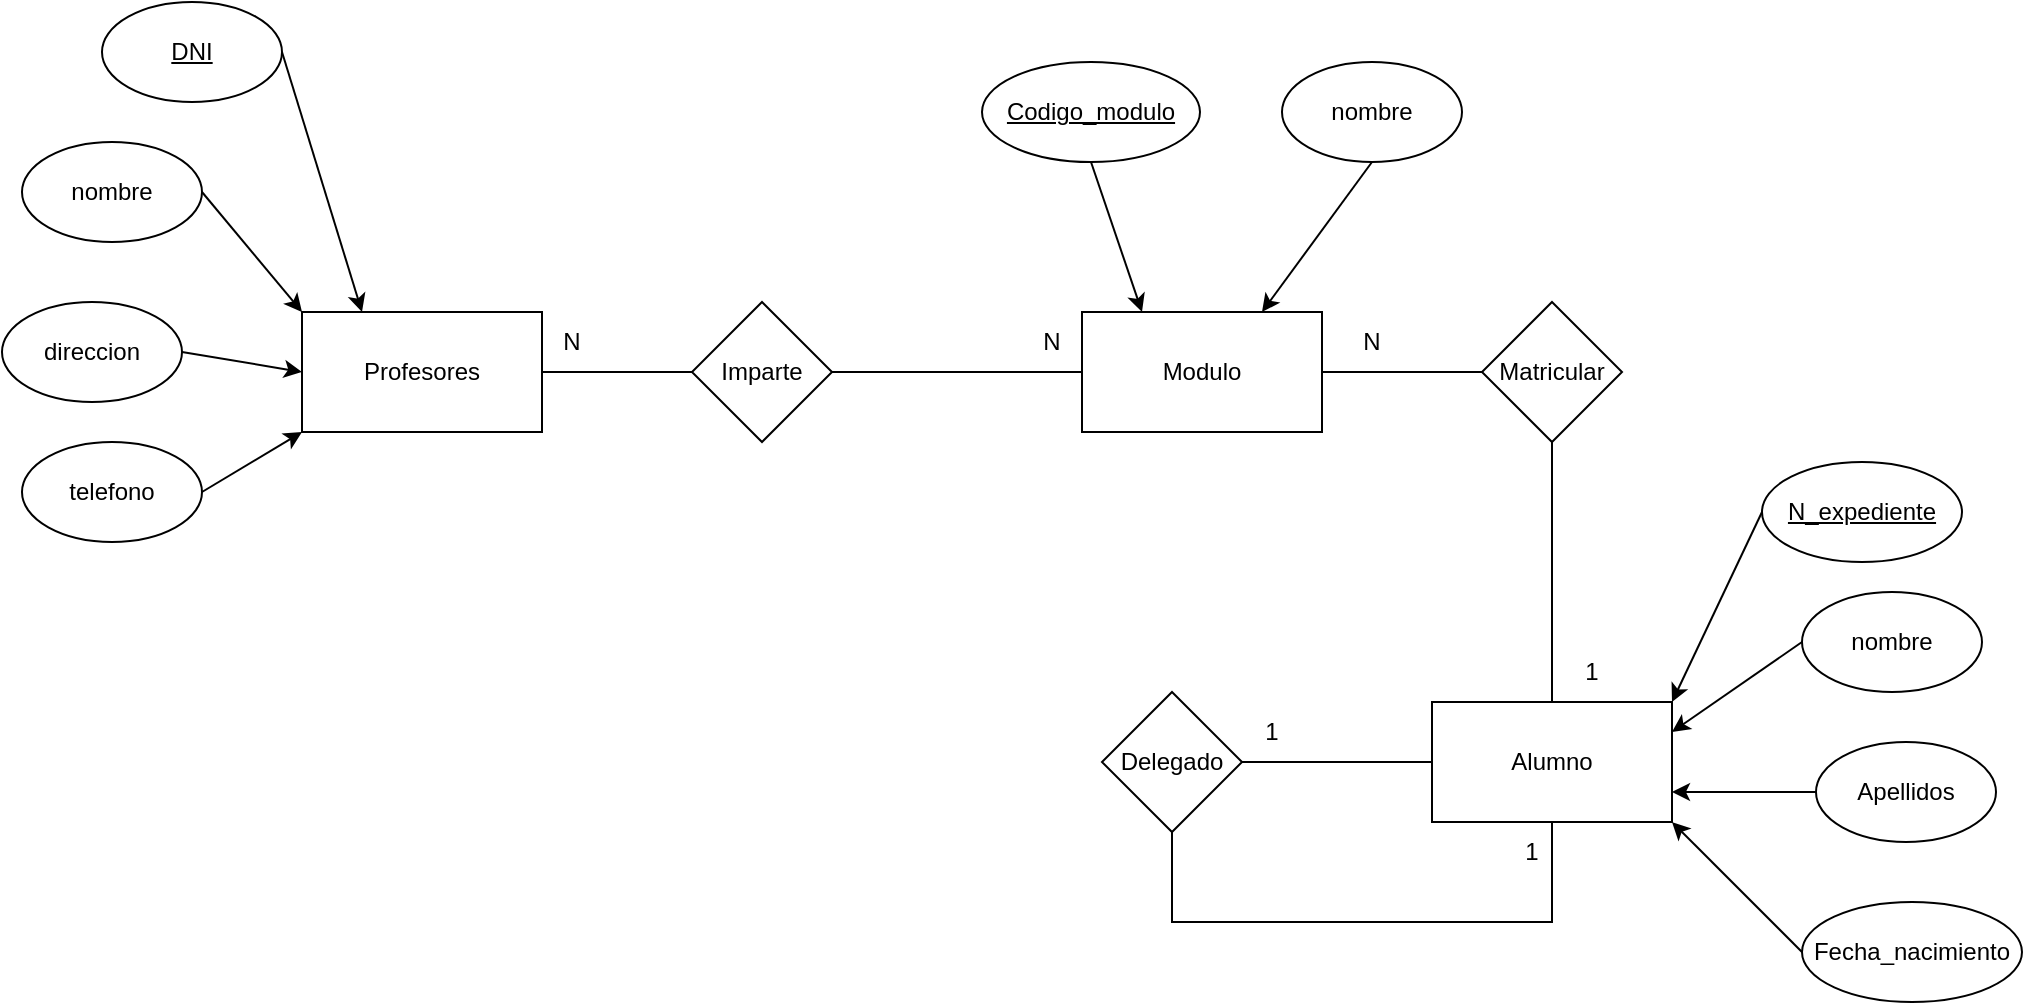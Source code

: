<mxfile version="24.6.4" type="github">
  <diagram name="Página-1" id="PyifgO8BFb64cpr1a7OR">
    <mxGraphModel dx="2394" dy="1251" grid="1" gridSize="10" guides="1" tooltips="1" connect="1" arrows="1" fold="1" page="1" pageScale="1" pageWidth="827" pageHeight="1169" math="0" shadow="0">
      <root>
        <mxCell id="0" />
        <mxCell id="1" parent="0" />
        <mxCell id="H4qmeB2u3oznIAtk8Gsr-1" value="Profesores" style="rounded=0;whiteSpace=wrap;html=1;strokeColor=default;align=center;verticalAlign=middle;fontFamily=Helvetica;fontSize=12;fontColor=default;fillColor=default;" vertex="1" parent="1">
          <mxGeometry x="520" y="535" width="120" height="60" as="geometry" />
        </mxCell>
        <mxCell id="H4qmeB2u3oznIAtk8Gsr-2" value="Modulo" style="rounded=0;whiteSpace=wrap;html=1;strokeColor=default;align=center;verticalAlign=middle;fontFamily=Helvetica;fontSize=12;fontColor=default;fillColor=default;" vertex="1" parent="1">
          <mxGeometry x="910" y="535" width="120" height="60" as="geometry" />
        </mxCell>
        <mxCell id="H4qmeB2u3oznIAtk8Gsr-3" value="Alumno" style="rounded=0;whiteSpace=wrap;html=1;strokeColor=default;align=center;verticalAlign=middle;fontFamily=Helvetica;fontSize=12;fontColor=default;fillColor=default;" vertex="1" parent="1">
          <mxGeometry x="1085" y="730" width="120" height="60" as="geometry" />
        </mxCell>
        <mxCell id="H4qmeB2u3oznIAtk8Gsr-4" value="&lt;u&gt;DNI&lt;/u&gt;" style="ellipse;whiteSpace=wrap;html=1;" vertex="1" parent="1">
          <mxGeometry x="420" y="380" width="90" height="50" as="geometry" />
        </mxCell>
        <mxCell id="H4qmeB2u3oznIAtk8Gsr-5" value="nombre" style="ellipse;whiteSpace=wrap;html=1;" vertex="1" parent="1">
          <mxGeometry x="380" y="450" width="90" height="50" as="geometry" />
        </mxCell>
        <mxCell id="H4qmeB2u3oznIAtk8Gsr-6" value="direccion" style="ellipse;whiteSpace=wrap;html=1;" vertex="1" parent="1">
          <mxGeometry x="370" y="530" width="90" height="50" as="geometry" />
        </mxCell>
        <mxCell id="H4qmeB2u3oznIAtk8Gsr-7" value="telefono" style="ellipse;whiteSpace=wrap;html=1;" vertex="1" parent="1">
          <mxGeometry x="380" y="600" width="90" height="50" as="geometry" />
        </mxCell>
        <mxCell id="H4qmeB2u3oznIAtk8Gsr-8" value="" style="endArrow=classic;html=1;rounded=0;exitX=1;exitY=0.5;exitDx=0;exitDy=0;entryX=0.25;entryY=0;entryDx=0;entryDy=0;" edge="1" parent="1" source="H4qmeB2u3oznIAtk8Gsr-4" target="H4qmeB2u3oznIAtk8Gsr-1">
          <mxGeometry width="50" height="50" relative="1" as="geometry">
            <mxPoint x="760" y="670" as="sourcePoint" />
            <mxPoint x="810" y="620" as="targetPoint" />
          </mxGeometry>
        </mxCell>
        <mxCell id="H4qmeB2u3oznIAtk8Gsr-9" value="" style="endArrow=classic;html=1;rounded=0;exitX=1;exitY=0.5;exitDx=0;exitDy=0;entryX=0;entryY=0;entryDx=0;entryDy=0;" edge="1" parent="1" source="H4qmeB2u3oznIAtk8Gsr-5" target="H4qmeB2u3oznIAtk8Gsr-1">
          <mxGeometry width="50" height="50" relative="1" as="geometry">
            <mxPoint x="680" y="645" as="sourcePoint" />
            <mxPoint x="730" y="740" as="targetPoint" />
          </mxGeometry>
        </mxCell>
        <mxCell id="H4qmeB2u3oznIAtk8Gsr-10" value="" style="endArrow=classic;html=1;rounded=0;exitX=1;exitY=0.5;exitDx=0;exitDy=0;entryX=0;entryY=0.5;entryDx=0;entryDy=0;entryPerimeter=0;" edge="1" parent="1" source="H4qmeB2u3oznIAtk8Gsr-6" target="H4qmeB2u3oznIAtk8Gsr-1">
          <mxGeometry width="50" height="50" relative="1" as="geometry">
            <mxPoint x="690" y="655" as="sourcePoint" />
            <mxPoint x="740" y="750" as="targetPoint" />
          </mxGeometry>
        </mxCell>
        <mxCell id="H4qmeB2u3oznIAtk8Gsr-11" value="" style="endArrow=classic;html=1;rounded=0;exitX=1;exitY=0.5;exitDx=0;exitDy=0;entryX=0;entryY=1;entryDx=0;entryDy=0;" edge="1" parent="1" source="H4qmeB2u3oznIAtk8Gsr-7" target="H4qmeB2u3oznIAtk8Gsr-1">
          <mxGeometry width="50" height="50" relative="1" as="geometry">
            <mxPoint x="700" y="665" as="sourcePoint" />
            <mxPoint x="750" y="760" as="targetPoint" />
          </mxGeometry>
        </mxCell>
        <mxCell id="H4qmeB2u3oznIAtk8Gsr-12" value="Imparte" style="rhombus;whiteSpace=wrap;html=1;" vertex="1" parent="1">
          <mxGeometry x="715" y="530" width="70" height="70" as="geometry" />
        </mxCell>
        <mxCell id="H4qmeB2u3oznIAtk8Gsr-13" value="&lt;u&gt;Codigo_modulo&lt;/u&gt;" style="ellipse;whiteSpace=wrap;html=1;" vertex="1" parent="1">
          <mxGeometry x="860" y="410" width="109" height="50" as="geometry" />
        </mxCell>
        <mxCell id="H4qmeB2u3oznIAtk8Gsr-14" value="nombre" style="ellipse;whiteSpace=wrap;html=1;" vertex="1" parent="1">
          <mxGeometry x="1010" y="410" width="90" height="50" as="geometry" />
        </mxCell>
        <mxCell id="H4qmeB2u3oznIAtk8Gsr-15" value="" style="endArrow=classic;html=1;rounded=0;exitX=0.5;exitY=1;exitDx=0;exitDy=0;entryX=0.25;entryY=0;entryDx=0;entryDy=0;" edge="1" parent="1" source="H4qmeB2u3oznIAtk8Gsr-13" target="H4qmeB2u3oznIAtk8Gsr-2">
          <mxGeometry width="50" height="50" relative="1" as="geometry">
            <mxPoint x="680" y="645" as="sourcePoint" />
            <mxPoint x="730" y="740" as="targetPoint" />
          </mxGeometry>
        </mxCell>
        <mxCell id="H4qmeB2u3oznIAtk8Gsr-16" value="" style="endArrow=classic;html=1;rounded=0;exitX=0.5;exitY=1;exitDx=0;exitDy=0;entryX=0.75;entryY=0;entryDx=0;entryDy=0;" edge="1" parent="1" source="H4qmeB2u3oznIAtk8Gsr-14" target="H4qmeB2u3oznIAtk8Gsr-2">
          <mxGeometry width="50" height="50" relative="1" as="geometry">
            <mxPoint x="934" y="470" as="sourcePoint" />
            <mxPoint x="950" y="545" as="targetPoint" />
          </mxGeometry>
        </mxCell>
        <mxCell id="H4qmeB2u3oznIAtk8Gsr-17" value="N" style="text;html=1;align=center;verticalAlign=middle;whiteSpace=wrap;rounded=0;" vertex="1" parent="1">
          <mxGeometry x="640" y="535" width="30" height="30" as="geometry" />
        </mxCell>
        <mxCell id="H4qmeB2u3oznIAtk8Gsr-18" value="N" style="text;html=1;align=center;verticalAlign=middle;whiteSpace=wrap;rounded=0;" vertex="1" parent="1">
          <mxGeometry x="880" y="535" width="30" height="30" as="geometry" />
        </mxCell>
        <mxCell id="H4qmeB2u3oznIAtk8Gsr-19" value="Matricular" style="rhombus;whiteSpace=wrap;html=1;" vertex="1" parent="1">
          <mxGeometry x="1110" y="530" width="70" height="70" as="geometry" />
        </mxCell>
        <mxCell id="H4qmeB2u3oznIAtk8Gsr-20" value="1" style="text;html=1;align=center;verticalAlign=middle;whiteSpace=wrap;rounded=0;" vertex="1" parent="1">
          <mxGeometry x="1150" y="700" width="30" height="30" as="geometry" />
        </mxCell>
        <mxCell id="H4qmeB2u3oznIAtk8Gsr-21" value="N" style="text;html=1;align=center;verticalAlign=middle;whiteSpace=wrap;rounded=0;" vertex="1" parent="1">
          <mxGeometry x="1040" y="535" width="30" height="30" as="geometry" />
        </mxCell>
        <mxCell id="H4qmeB2u3oznIAtk8Gsr-22" value="nombre" style="ellipse;whiteSpace=wrap;html=1;" vertex="1" parent="1">
          <mxGeometry x="1270" y="675" width="90" height="50" as="geometry" />
        </mxCell>
        <mxCell id="H4qmeB2u3oznIAtk8Gsr-23" value="Apellidos" style="ellipse;whiteSpace=wrap;html=1;" vertex="1" parent="1">
          <mxGeometry x="1277" y="750" width="90" height="50" as="geometry" />
        </mxCell>
        <mxCell id="H4qmeB2u3oznIAtk8Gsr-24" value="Fecha_nacimiento" style="ellipse;whiteSpace=wrap;html=1;" vertex="1" parent="1">
          <mxGeometry x="1270" y="830" width="110" height="50" as="geometry" />
        </mxCell>
        <mxCell id="H4qmeB2u3oznIAtk8Gsr-25" value="" style="endArrow=classic;html=1;rounded=0;exitX=0;exitY=0.5;exitDx=0;exitDy=0;entryX=1;entryY=0;entryDx=0;entryDy=0;" edge="1" parent="1" source="H4qmeB2u3oznIAtk8Gsr-26" target="H4qmeB2u3oznIAtk8Gsr-3">
          <mxGeometry width="50" height="50" relative="1" as="geometry">
            <mxPoint x="1160" y="920" as="sourcePoint" />
            <mxPoint x="1210" y="1015" as="targetPoint" />
          </mxGeometry>
        </mxCell>
        <mxCell id="H4qmeB2u3oznIAtk8Gsr-26" value="&lt;u&gt;N_expediente&lt;/u&gt;" style="ellipse;whiteSpace=wrap;html=1;" vertex="1" parent="1">
          <mxGeometry x="1250" y="610" width="100" height="50" as="geometry" />
        </mxCell>
        <mxCell id="H4qmeB2u3oznIAtk8Gsr-27" value="" style="endArrow=classic;html=1;rounded=0;exitX=0;exitY=0.5;exitDx=0;exitDy=0;entryX=1;entryY=0.25;entryDx=0;entryDy=0;" edge="1" parent="1" source="H4qmeB2u3oznIAtk8Gsr-22" target="H4qmeB2u3oznIAtk8Gsr-3">
          <mxGeometry width="50" height="50" relative="1" as="geometry">
            <mxPoint x="1260" y="645" as="sourcePoint" />
            <mxPoint x="1220" y="760" as="targetPoint" />
          </mxGeometry>
        </mxCell>
        <mxCell id="H4qmeB2u3oznIAtk8Gsr-28" value="" style="endArrow=classic;html=1;rounded=0;exitX=0;exitY=0.5;exitDx=0;exitDy=0;entryX=1;entryY=0.75;entryDx=0;entryDy=0;" edge="1" parent="1" source="H4qmeB2u3oznIAtk8Gsr-23" target="H4qmeB2u3oznIAtk8Gsr-3">
          <mxGeometry width="50" height="50" relative="1" as="geometry">
            <mxPoint x="1270" y="655" as="sourcePoint" />
            <mxPoint x="1225" y="750" as="targetPoint" />
          </mxGeometry>
        </mxCell>
        <mxCell id="H4qmeB2u3oznIAtk8Gsr-29" value="" style="endArrow=classic;html=1;rounded=0;exitX=0;exitY=0.5;exitDx=0;exitDy=0;entryX=1;entryY=1;entryDx=0;entryDy=0;" edge="1" parent="1" source="H4qmeB2u3oznIAtk8Gsr-24" target="H4qmeB2u3oznIAtk8Gsr-3">
          <mxGeometry width="50" height="50" relative="1" as="geometry">
            <mxPoint x="1287" y="785" as="sourcePoint" />
            <mxPoint x="1215" y="770" as="targetPoint" />
          </mxGeometry>
        </mxCell>
        <mxCell id="H4qmeB2u3oznIAtk8Gsr-30" value="Delegado" style="rhombus;whiteSpace=wrap;html=1;" vertex="1" parent="1">
          <mxGeometry x="920" y="725" width="70" height="70" as="geometry" />
        </mxCell>
        <mxCell id="H4qmeB2u3oznIAtk8Gsr-31" value="1" style="text;html=1;align=center;verticalAlign=middle;whiteSpace=wrap;rounded=0;" vertex="1" parent="1">
          <mxGeometry x="990" y="730" width="30" height="30" as="geometry" />
        </mxCell>
        <mxCell id="H4qmeB2u3oznIAtk8Gsr-32" value="1" style="text;html=1;align=center;verticalAlign=middle;whiteSpace=wrap;rounded=0;" vertex="1" parent="1">
          <mxGeometry x="1120" y="790" width="30" height="30" as="geometry" />
        </mxCell>
        <mxCell id="H4qmeB2u3oznIAtk8Gsr-33" value="" style="endArrow=none;html=1;rounded=0;exitX=1;exitY=0.5;exitDx=0;exitDy=0;entryX=0;entryY=0.5;entryDx=0;entryDy=0;edgeStyle=orthogonalEdgeStyle;" edge="1" parent="1" source="H4qmeB2u3oznIAtk8Gsr-1" target="H4qmeB2u3oznIAtk8Gsr-12">
          <mxGeometry width="50" height="50" relative="1" as="geometry">
            <mxPoint x="830" y="1030" as="sourcePoint" />
            <mxPoint x="880" y="980" as="targetPoint" />
          </mxGeometry>
        </mxCell>
        <mxCell id="H4qmeB2u3oznIAtk8Gsr-34" value="" style="endArrow=none;html=1;rounded=0;exitX=0;exitY=0.5;exitDx=0;exitDy=0;entryX=1;entryY=0.5;entryDx=0;entryDy=0;" edge="1" parent="1" source="H4qmeB2u3oznIAtk8Gsr-2" target="H4qmeB2u3oznIAtk8Gsr-12">
          <mxGeometry width="50" height="50" relative="1" as="geometry">
            <mxPoint x="820" y="750" as="sourcePoint" />
            <mxPoint x="845" y="575" as="targetPoint" />
          </mxGeometry>
        </mxCell>
        <mxCell id="H4qmeB2u3oznIAtk8Gsr-35" value="" style="endArrow=none;html=1;rounded=0;exitX=0;exitY=0.5;exitDx=0;exitDy=0;entryX=1;entryY=0.5;entryDx=0;entryDy=0;" edge="1" parent="1" source="H4qmeB2u3oznIAtk8Gsr-19" target="H4qmeB2u3oznIAtk8Gsr-2">
          <mxGeometry width="50" height="50" relative="1" as="geometry">
            <mxPoint x="920" y="575" as="sourcePoint" />
            <mxPoint x="795" y="575" as="targetPoint" />
          </mxGeometry>
        </mxCell>
        <mxCell id="H4qmeB2u3oznIAtk8Gsr-36" value="" style="endArrow=none;html=1;rounded=0;exitX=0.5;exitY=1;exitDx=0;exitDy=0;entryX=0.5;entryY=0;entryDx=0;entryDy=0;" edge="1" parent="1" source="H4qmeB2u3oznIAtk8Gsr-19" target="H4qmeB2u3oznIAtk8Gsr-3">
          <mxGeometry width="50" height="50" relative="1" as="geometry">
            <mxPoint x="1120" y="575" as="sourcePoint" />
            <mxPoint x="1040" y="575" as="targetPoint" />
          </mxGeometry>
        </mxCell>
        <mxCell id="H4qmeB2u3oznIAtk8Gsr-37" value="" style="endArrow=none;html=1;rounded=0;exitX=0;exitY=0.5;exitDx=0;exitDy=0;entryX=1;entryY=0.5;entryDx=0;entryDy=0;" edge="1" parent="1" source="H4qmeB2u3oznIAtk8Gsr-3" target="H4qmeB2u3oznIAtk8Gsr-30">
          <mxGeometry width="50" height="50" relative="1" as="geometry">
            <mxPoint x="1155" y="610" as="sourcePoint" />
            <mxPoint x="1155" y="740" as="targetPoint" />
          </mxGeometry>
        </mxCell>
        <mxCell id="H4qmeB2u3oznIAtk8Gsr-38" value="" style="endArrow=none;html=1;rounded=0;entryX=0.5;entryY=1;entryDx=0;entryDy=0;exitX=0.5;exitY=1;exitDx=0;exitDy=0;edgeStyle=orthogonalEdgeStyle;" edge="1" parent="1" source="H4qmeB2u3oznIAtk8Gsr-3" target="H4qmeB2u3oznIAtk8Gsr-30">
          <mxGeometry width="50" height="50" relative="1" as="geometry">
            <mxPoint x="940" y="940" as="sourcePoint" />
            <mxPoint x="990" y="890" as="targetPoint" />
            <Array as="points">
              <mxPoint x="1145" y="840" />
              <mxPoint x="955" y="840" />
            </Array>
          </mxGeometry>
        </mxCell>
      </root>
    </mxGraphModel>
  </diagram>
</mxfile>
